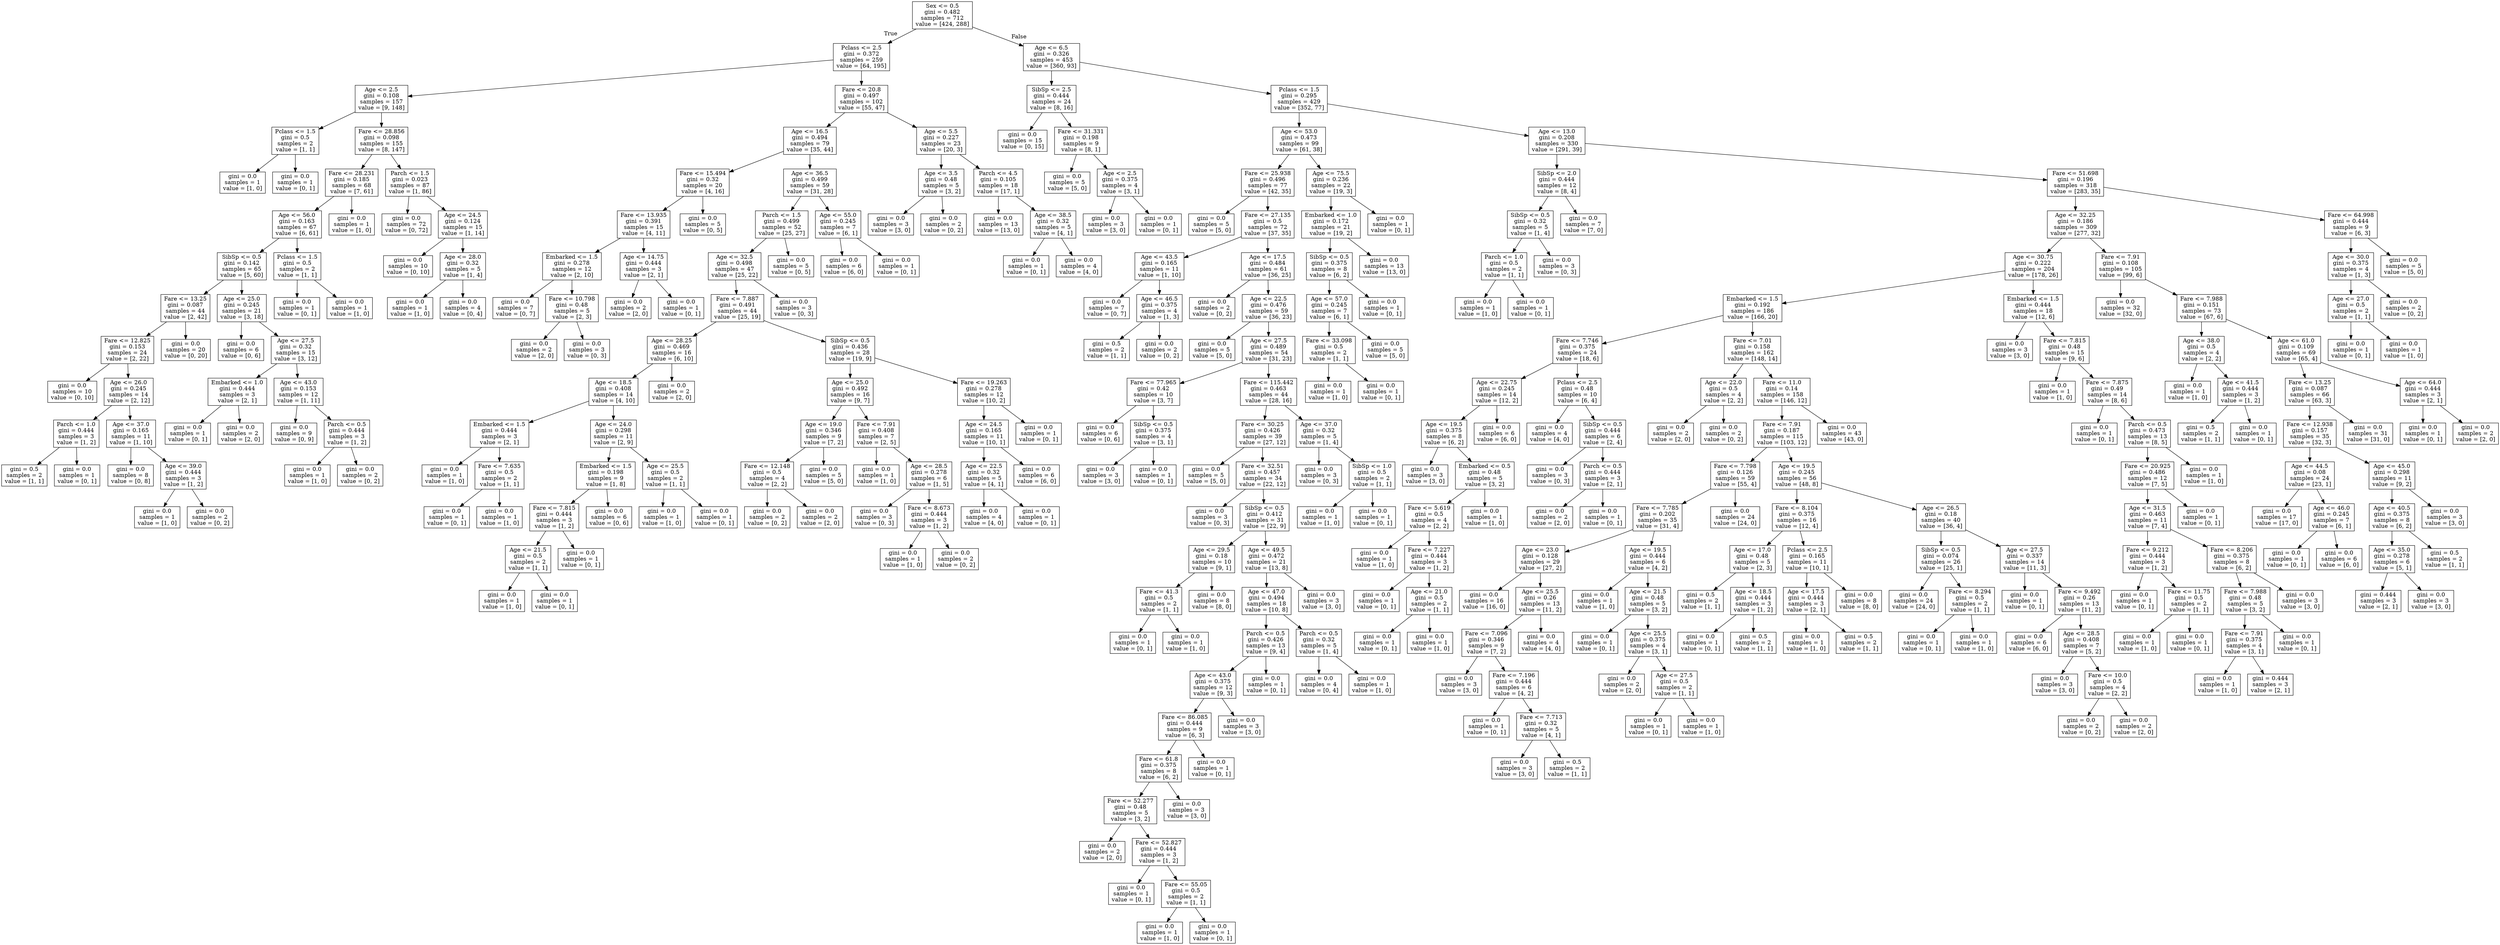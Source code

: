 digraph Tree {
node [shape=box] ;
0 [label="Sex <= 0.5\ngini = 0.482\nsamples = 712\nvalue = [424, 288]"] ;
1 [label="Pclass <= 2.5\ngini = 0.372\nsamples = 259\nvalue = [64, 195]"] ;
0 -> 1 [labeldistance=2.5, labelangle=45, headlabel="True"] ;
2 [label="Age <= 2.5\ngini = 0.108\nsamples = 157\nvalue = [9, 148]"] ;
1 -> 2 ;
3 [label="Pclass <= 1.5\ngini = 0.5\nsamples = 2\nvalue = [1, 1]"] ;
2 -> 3 ;
4 [label="gini = 0.0\nsamples = 1\nvalue = [1, 0]"] ;
3 -> 4 ;
5 [label="gini = 0.0\nsamples = 1\nvalue = [0, 1]"] ;
3 -> 5 ;
6 [label="Fare <= 28.856\ngini = 0.098\nsamples = 155\nvalue = [8, 147]"] ;
2 -> 6 ;
7 [label="Fare <= 28.231\ngini = 0.185\nsamples = 68\nvalue = [7, 61]"] ;
6 -> 7 ;
8 [label="Age <= 56.0\ngini = 0.163\nsamples = 67\nvalue = [6, 61]"] ;
7 -> 8 ;
9 [label="SibSp <= 0.5\ngini = 0.142\nsamples = 65\nvalue = [5, 60]"] ;
8 -> 9 ;
10 [label="Fare <= 13.25\ngini = 0.087\nsamples = 44\nvalue = [2, 42]"] ;
9 -> 10 ;
11 [label="Fare <= 12.825\ngini = 0.153\nsamples = 24\nvalue = [2, 22]"] ;
10 -> 11 ;
12 [label="gini = 0.0\nsamples = 10\nvalue = [0, 10]"] ;
11 -> 12 ;
13 [label="Age <= 26.0\ngini = 0.245\nsamples = 14\nvalue = [2, 12]"] ;
11 -> 13 ;
14 [label="Parch <= 1.0\ngini = 0.444\nsamples = 3\nvalue = [1, 2]"] ;
13 -> 14 ;
15 [label="gini = 0.5\nsamples = 2\nvalue = [1, 1]"] ;
14 -> 15 ;
16 [label="gini = 0.0\nsamples = 1\nvalue = [0, 1]"] ;
14 -> 16 ;
17 [label="Age <= 37.0\ngini = 0.165\nsamples = 11\nvalue = [1, 10]"] ;
13 -> 17 ;
18 [label="gini = 0.0\nsamples = 8\nvalue = [0, 8]"] ;
17 -> 18 ;
19 [label="Age <= 39.0\ngini = 0.444\nsamples = 3\nvalue = [1, 2]"] ;
17 -> 19 ;
20 [label="gini = 0.0\nsamples = 1\nvalue = [1, 0]"] ;
19 -> 20 ;
21 [label="gini = 0.0\nsamples = 2\nvalue = [0, 2]"] ;
19 -> 21 ;
22 [label="gini = 0.0\nsamples = 20\nvalue = [0, 20]"] ;
10 -> 22 ;
23 [label="Age <= 25.0\ngini = 0.245\nsamples = 21\nvalue = [3, 18]"] ;
9 -> 23 ;
24 [label="gini = 0.0\nsamples = 6\nvalue = [0, 6]"] ;
23 -> 24 ;
25 [label="Age <= 27.5\ngini = 0.32\nsamples = 15\nvalue = [3, 12]"] ;
23 -> 25 ;
26 [label="Embarked <= 1.0\ngini = 0.444\nsamples = 3\nvalue = [2, 1]"] ;
25 -> 26 ;
27 [label="gini = 0.0\nsamples = 1\nvalue = [0, 1]"] ;
26 -> 27 ;
28 [label="gini = 0.0\nsamples = 2\nvalue = [2, 0]"] ;
26 -> 28 ;
29 [label="Age <= 43.0\ngini = 0.153\nsamples = 12\nvalue = [1, 11]"] ;
25 -> 29 ;
30 [label="gini = 0.0\nsamples = 9\nvalue = [0, 9]"] ;
29 -> 30 ;
31 [label="Parch <= 0.5\ngini = 0.444\nsamples = 3\nvalue = [1, 2]"] ;
29 -> 31 ;
32 [label="gini = 0.0\nsamples = 1\nvalue = [1, 0]"] ;
31 -> 32 ;
33 [label="gini = 0.0\nsamples = 2\nvalue = [0, 2]"] ;
31 -> 33 ;
34 [label="Pclass <= 1.5\ngini = 0.5\nsamples = 2\nvalue = [1, 1]"] ;
8 -> 34 ;
35 [label="gini = 0.0\nsamples = 1\nvalue = [0, 1]"] ;
34 -> 35 ;
36 [label="gini = 0.0\nsamples = 1\nvalue = [1, 0]"] ;
34 -> 36 ;
37 [label="gini = 0.0\nsamples = 1\nvalue = [1, 0]"] ;
7 -> 37 ;
38 [label="Parch <= 1.5\ngini = 0.023\nsamples = 87\nvalue = [1, 86]"] ;
6 -> 38 ;
39 [label="gini = 0.0\nsamples = 72\nvalue = [0, 72]"] ;
38 -> 39 ;
40 [label="Age <= 24.5\ngini = 0.124\nsamples = 15\nvalue = [1, 14]"] ;
38 -> 40 ;
41 [label="gini = 0.0\nsamples = 10\nvalue = [0, 10]"] ;
40 -> 41 ;
42 [label="Age <= 28.0\ngini = 0.32\nsamples = 5\nvalue = [1, 4]"] ;
40 -> 42 ;
43 [label="gini = 0.0\nsamples = 1\nvalue = [1, 0]"] ;
42 -> 43 ;
44 [label="gini = 0.0\nsamples = 4\nvalue = [0, 4]"] ;
42 -> 44 ;
45 [label="Fare <= 20.8\ngini = 0.497\nsamples = 102\nvalue = [55, 47]"] ;
1 -> 45 ;
46 [label="Age <= 16.5\ngini = 0.494\nsamples = 79\nvalue = [35, 44]"] ;
45 -> 46 ;
47 [label="Fare <= 15.494\ngini = 0.32\nsamples = 20\nvalue = [4, 16]"] ;
46 -> 47 ;
48 [label="Fare <= 13.935\ngini = 0.391\nsamples = 15\nvalue = [4, 11]"] ;
47 -> 48 ;
49 [label="Embarked <= 1.5\ngini = 0.278\nsamples = 12\nvalue = [2, 10]"] ;
48 -> 49 ;
50 [label="gini = 0.0\nsamples = 7\nvalue = [0, 7]"] ;
49 -> 50 ;
51 [label="Fare <= 10.798\ngini = 0.48\nsamples = 5\nvalue = [2, 3]"] ;
49 -> 51 ;
52 [label="gini = 0.0\nsamples = 2\nvalue = [2, 0]"] ;
51 -> 52 ;
53 [label="gini = 0.0\nsamples = 3\nvalue = [0, 3]"] ;
51 -> 53 ;
54 [label="Age <= 14.75\ngini = 0.444\nsamples = 3\nvalue = [2, 1]"] ;
48 -> 54 ;
55 [label="gini = 0.0\nsamples = 2\nvalue = [2, 0]"] ;
54 -> 55 ;
56 [label="gini = 0.0\nsamples = 1\nvalue = [0, 1]"] ;
54 -> 56 ;
57 [label="gini = 0.0\nsamples = 5\nvalue = [0, 5]"] ;
47 -> 57 ;
58 [label="Age <= 36.5\ngini = 0.499\nsamples = 59\nvalue = [31, 28]"] ;
46 -> 58 ;
59 [label="Parch <= 1.5\ngini = 0.499\nsamples = 52\nvalue = [25, 27]"] ;
58 -> 59 ;
60 [label="Age <= 32.5\ngini = 0.498\nsamples = 47\nvalue = [25, 22]"] ;
59 -> 60 ;
61 [label="Fare <= 7.887\ngini = 0.491\nsamples = 44\nvalue = [25, 19]"] ;
60 -> 61 ;
62 [label="Age <= 28.25\ngini = 0.469\nsamples = 16\nvalue = [6, 10]"] ;
61 -> 62 ;
63 [label="Age <= 18.5\ngini = 0.408\nsamples = 14\nvalue = [4, 10]"] ;
62 -> 63 ;
64 [label="Embarked <= 1.5\ngini = 0.444\nsamples = 3\nvalue = [2, 1]"] ;
63 -> 64 ;
65 [label="gini = 0.0\nsamples = 1\nvalue = [1, 0]"] ;
64 -> 65 ;
66 [label="Fare <= 7.635\ngini = 0.5\nsamples = 2\nvalue = [1, 1]"] ;
64 -> 66 ;
67 [label="gini = 0.0\nsamples = 1\nvalue = [0, 1]"] ;
66 -> 67 ;
68 [label="gini = 0.0\nsamples = 1\nvalue = [1, 0]"] ;
66 -> 68 ;
69 [label="Age <= 24.0\ngini = 0.298\nsamples = 11\nvalue = [2, 9]"] ;
63 -> 69 ;
70 [label="Embarked <= 1.5\ngini = 0.198\nsamples = 9\nvalue = [1, 8]"] ;
69 -> 70 ;
71 [label="Fare <= 7.815\ngini = 0.444\nsamples = 3\nvalue = [1, 2]"] ;
70 -> 71 ;
72 [label="Age <= 21.5\ngini = 0.5\nsamples = 2\nvalue = [1, 1]"] ;
71 -> 72 ;
73 [label="gini = 0.0\nsamples = 1\nvalue = [1, 0]"] ;
72 -> 73 ;
74 [label="gini = 0.0\nsamples = 1\nvalue = [0, 1]"] ;
72 -> 74 ;
75 [label="gini = 0.0\nsamples = 1\nvalue = [0, 1]"] ;
71 -> 75 ;
76 [label="gini = 0.0\nsamples = 6\nvalue = [0, 6]"] ;
70 -> 76 ;
77 [label="Age <= 25.5\ngini = 0.5\nsamples = 2\nvalue = [1, 1]"] ;
69 -> 77 ;
78 [label="gini = 0.0\nsamples = 1\nvalue = [1, 0]"] ;
77 -> 78 ;
79 [label="gini = 0.0\nsamples = 1\nvalue = [0, 1]"] ;
77 -> 79 ;
80 [label="gini = 0.0\nsamples = 2\nvalue = [2, 0]"] ;
62 -> 80 ;
81 [label="SibSp <= 0.5\ngini = 0.436\nsamples = 28\nvalue = [19, 9]"] ;
61 -> 81 ;
82 [label="Age <= 25.0\ngini = 0.492\nsamples = 16\nvalue = [9, 7]"] ;
81 -> 82 ;
83 [label="Age <= 19.0\ngini = 0.346\nsamples = 9\nvalue = [7, 2]"] ;
82 -> 83 ;
84 [label="Fare <= 12.148\ngini = 0.5\nsamples = 4\nvalue = [2, 2]"] ;
83 -> 84 ;
85 [label="gini = 0.0\nsamples = 2\nvalue = [0, 2]"] ;
84 -> 85 ;
86 [label="gini = 0.0\nsamples = 2\nvalue = [2, 0]"] ;
84 -> 86 ;
87 [label="gini = 0.0\nsamples = 5\nvalue = [5, 0]"] ;
83 -> 87 ;
88 [label="Fare <= 7.91\ngini = 0.408\nsamples = 7\nvalue = [2, 5]"] ;
82 -> 88 ;
89 [label="gini = 0.0\nsamples = 1\nvalue = [1, 0]"] ;
88 -> 89 ;
90 [label="Age <= 28.5\ngini = 0.278\nsamples = 6\nvalue = [1, 5]"] ;
88 -> 90 ;
91 [label="gini = 0.0\nsamples = 3\nvalue = [0, 3]"] ;
90 -> 91 ;
92 [label="Fare <= 8.673\ngini = 0.444\nsamples = 3\nvalue = [1, 2]"] ;
90 -> 92 ;
93 [label="gini = 0.0\nsamples = 1\nvalue = [1, 0]"] ;
92 -> 93 ;
94 [label="gini = 0.0\nsamples = 2\nvalue = [0, 2]"] ;
92 -> 94 ;
95 [label="Fare <= 19.263\ngini = 0.278\nsamples = 12\nvalue = [10, 2]"] ;
81 -> 95 ;
96 [label="Age <= 24.5\ngini = 0.165\nsamples = 11\nvalue = [10, 1]"] ;
95 -> 96 ;
97 [label="Age <= 22.5\ngini = 0.32\nsamples = 5\nvalue = [4, 1]"] ;
96 -> 97 ;
98 [label="gini = 0.0\nsamples = 4\nvalue = [4, 0]"] ;
97 -> 98 ;
99 [label="gini = 0.0\nsamples = 1\nvalue = [0, 1]"] ;
97 -> 99 ;
100 [label="gini = 0.0\nsamples = 6\nvalue = [6, 0]"] ;
96 -> 100 ;
101 [label="gini = 0.0\nsamples = 1\nvalue = [0, 1]"] ;
95 -> 101 ;
102 [label="gini = 0.0\nsamples = 3\nvalue = [0, 3]"] ;
60 -> 102 ;
103 [label="gini = 0.0\nsamples = 5\nvalue = [0, 5]"] ;
59 -> 103 ;
104 [label="Age <= 55.0\ngini = 0.245\nsamples = 7\nvalue = [6, 1]"] ;
58 -> 104 ;
105 [label="gini = 0.0\nsamples = 6\nvalue = [6, 0]"] ;
104 -> 105 ;
106 [label="gini = 0.0\nsamples = 1\nvalue = [0, 1]"] ;
104 -> 106 ;
107 [label="Age <= 5.5\ngini = 0.227\nsamples = 23\nvalue = [20, 3]"] ;
45 -> 107 ;
108 [label="Age <= 3.5\ngini = 0.48\nsamples = 5\nvalue = [3, 2]"] ;
107 -> 108 ;
109 [label="gini = 0.0\nsamples = 3\nvalue = [3, 0]"] ;
108 -> 109 ;
110 [label="gini = 0.0\nsamples = 2\nvalue = [0, 2]"] ;
108 -> 110 ;
111 [label="Parch <= 4.5\ngini = 0.105\nsamples = 18\nvalue = [17, 1]"] ;
107 -> 111 ;
112 [label="gini = 0.0\nsamples = 13\nvalue = [13, 0]"] ;
111 -> 112 ;
113 [label="Age <= 38.5\ngini = 0.32\nsamples = 5\nvalue = [4, 1]"] ;
111 -> 113 ;
114 [label="gini = 0.0\nsamples = 1\nvalue = [0, 1]"] ;
113 -> 114 ;
115 [label="gini = 0.0\nsamples = 4\nvalue = [4, 0]"] ;
113 -> 115 ;
116 [label="Age <= 6.5\ngini = 0.326\nsamples = 453\nvalue = [360, 93]"] ;
0 -> 116 [labeldistance=2.5, labelangle=-45, headlabel="False"] ;
117 [label="SibSp <= 2.5\ngini = 0.444\nsamples = 24\nvalue = [8, 16]"] ;
116 -> 117 ;
118 [label="gini = 0.0\nsamples = 15\nvalue = [0, 15]"] ;
117 -> 118 ;
119 [label="Fare <= 31.331\ngini = 0.198\nsamples = 9\nvalue = [8, 1]"] ;
117 -> 119 ;
120 [label="gini = 0.0\nsamples = 5\nvalue = [5, 0]"] ;
119 -> 120 ;
121 [label="Age <= 2.5\ngini = 0.375\nsamples = 4\nvalue = [3, 1]"] ;
119 -> 121 ;
122 [label="gini = 0.0\nsamples = 3\nvalue = [3, 0]"] ;
121 -> 122 ;
123 [label="gini = 0.0\nsamples = 1\nvalue = [0, 1]"] ;
121 -> 123 ;
124 [label="Pclass <= 1.5\ngini = 0.295\nsamples = 429\nvalue = [352, 77]"] ;
116 -> 124 ;
125 [label="Age <= 53.0\ngini = 0.473\nsamples = 99\nvalue = [61, 38]"] ;
124 -> 125 ;
126 [label="Fare <= 25.938\ngini = 0.496\nsamples = 77\nvalue = [42, 35]"] ;
125 -> 126 ;
127 [label="gini = 0.0\nsamples = 5\nvalue = [5, 0]"] ;
126 -> 127 ;
128 [label="Fare <= 27.135\ngini = 0.5\nsamples = 72\nvalue = [37, 35]"] ;
126 -> 128 ;
129 [label="Age <= 43.5\ngini = 0.165\nsamples = 11\nvalue = [1, 10]"] ;
128 -> 129 ;
130 [label="gini = 0.0\nsamples = 7\nvalue = [0, 7]"] ;
129 -> 130 ;
131 [label="Age <= 46.5\ngini = 0.375\nsamples = 4\nvalue = [1, 3]"] ;
129 -> 131 ;
132 [label="gini = 0.5\nsamples = 2\nvalue = [1, 1]"] ;
131 -> 132 ;
133 [label="gini = 0.0\nsamples = 2\nvalue = [0, 2]"] ;
131 -> 133 ;
134 [label="Age <= 17.5\ngini = 0.484\nsamples = 61\nvalue = [36, 25]"] ;
128 -> 134 ;
135 [label="gini = 0.0\nsamples = 2\nvalue = [0, 2]"] ;
134 -> 135 ;
136 [label="Age <= 22.5\ngini = 0.476\nsamples = 59\nvalue = [36, 23]"] ;
134 -> 136 ;
137 [label="gini = 0.0\nsamples = 5\nvalue = [5, 0]"] ;
136 -> 137 ;
138 [label="Age <= 27.5\ngini = 0.489\nsamples = 54\nvalue = [31, 23]"] ;
136 -> 138 ;
139 [label="Fare <= 77.965\ngini = 0.42\nsamples = 10\nvalue = [3, 7]"] ;
138 -> 139 ;
140 [label="gini = 0.0\nsamples = 6\nvalue = [0, 6]"] ;
139 -> 140 ;
141 [label="SibSp <= 0.5\ngini = 0.375\nsamples = 4\nvalue = [3, 1]"] ;
139 -> 141 ;
142 [label="gini = 0.0\nsamples = 3\nvalue = [3, 0]"] ;
141 -> 142 ;
143 [label="gini = 0.0\nsamples = 1\nvalue = [0, 1]"] ;
141 -> 143 ;
144 [label="Fare <= 115.442\ngini = 0.463\nsamples = 44\nvalue = [28, 16]"] ;
138 -> 144 ;
145 [label="Fare <= 30.25\ngini = 0.426\nsamples = 39\nvalue = [27, 12]"] ;
144 -> 145 ;
146 [label="gini = 0.0\nsamples = 5\nvalue = [5, 0]"] ;
145 -> 146 ;
147 [label="Fare <= 32.51\ngini = 0.457\nsamples = 34\nvalue = [22, 12]"] ;
145 -> 147 ;
148 [label="gini = 0.0\nsamples = 3\nvalue = [0, 3]"] ;
147 -> 148 ;
149 [label="SibSp <= 0.5\ngini = 0.412\nsamples = 31\nvalue = [22, 9]"] ;
147 -> 149 ;
150 [label="Age <= 29.5\ngini = 0.18\nsamples = 10\nvalue = [9, 1]"] ;
149 -> 150 ;
151 [label="Fare <= 41.3\ngini = 0.5\nsamples = 2\nvalue = [1, 1]"] ;
150 -> 151 ;
152 [label="gini = 0.0\nsamples = 1\nvalue = [0, 1]"] ;
151 -> 152 ;
153 [label="gini = 0.0\nsamples = 1\nvalue = [1, 0]"] ;
151 -> 153 ;
154 [label="gini = 0.0\nsamples = 8\nvalue = [8, 0]"] ;
150 -> 154 ;
155 [label="Age <= 49.5\ngini = 0.472\nsamples = 21\nvalue = [13, 8]"] ;
149 -> 155 ;
156 [label="Age <= 47.0\ngini = 0.494\nsamples = 18\nvalue = [10, 8]"] ;
155 -> 156 ;
157 [label="Parch <= 0.5\ngini = 0.426\nsamples = 13\nvalue = [9, 4]"] ;
156 -> 157 ;
158 [label="Age <= 43.0\ngini = 0.375\nsamples = 12\nvalue = [9, 3]"] ;
157 -> 158 ;
159 [label="Fare <= 86.085\ngini = 0.444\nsamples = 9\nvalue = [6, 3]"] ;
158 -> 159 ;
160 [label="Fare <= 61.8\ngini = 0.375\nsamples = 8\nvalue = [6, 2]"] ;
159 -> 160 ;
161 [label="Fare <= 52.277\ngini = 0.48\nsamples = 5\nvalue = [3, 2]"] ;
160 -> 161 ;
162 [label="gini = 0.0\nsamples = 2\nvalue = [2, 0]"] ;
161 -> 162 ;
163 [label="Fare <= 52.827\ngini = 0.444\nsamples = 3\nvalue = [1, 2]"] ;
161 -> 163 ;
164 [label="gini = 0.0\nsamples = 1\nvalue = [0, 1]"] ;
163 -> 164 ;
165 [label="Fare <= 55.05\ngini = 0.5\nsamples = 2\nvalue = [1, 1]"] ;
163 -> 165 ;
166 [label="gini = 0.0\nsamples = 1\nvalue = [1, 0]"] ;
165 -> 166 ;
167 [label="gini = 0.0\nsamples = 1\nvalue = [0, 1]"] ;
165 -> 167 ;
168 [label="gini = 0.0\nsamples = 3\nvalue = [3, 0]"] ;
160 -> 168 ;
169 [label="gini = 0.0\nsamples = 1\nvalue = [0, 1]"] ;
159 -> 169 ;
170 [label="gini = 0.0\nsamples = 3\nvalue = [3, 0]"] ;
158 -> 170 ;
171 [label="gini = 0.0\nsamples = 1\nvalue = [0, 1]"] ;
157 -> 171 ;
172 [label="Parch <= 0.5\ngini = 0.32\nsamples = 5\nvalue = [1, 4]"] ;
156 -> 172 ;
173 [label="gini = 0.0\nsamples = 4\nvalue = [0, 4]"] ;
172 -> 173 ;
174 [label="gini = 0.0\nsamples = 1\nvalue = [1, 0]"] ;
172 -> 174 ;
175 [label="gini = 0.0\nsamples = 3\nvalue = [3, 0]"] ;
155 -> 175 ;
176 [label="Age <= 37.0\ngini = 0.32\nsamples = 5\nvalue = [1, 4]"] ;
144 -> 176 ;
177 [label="gini = 0.0\nsamples = 3\nvalue = [0, 3]"] ;
176 -> 177 ;
178 [label="SibSp <= 1.0\ngini = 0.5\nsamples = 2\nvalue = [1, 1]"] ;
176 -> 178 ;
179 [label="gini = 0.0\nsamples = 1\nvalue = [1, 0]"] ;
178 -> 179 ;
180 [label="gini = 0.0\nsamples = 1\nvalue = [0, 1]"] ;
178 -> 180 ;
181 [label="Age <= 75.5\ngini = 0.236\nsamples = 22\nvalue = [19, 3]"] ;
125 -> 181 ;
182 [label="Embarked <= 1.0\ngini = 0.172\nsamples = 21\nvalue = [19, 2]"] ;
181 -> 182 ;
183 [label="SibSp <= 0.5\ngini = 0.375\nsamples = 8\nvalue = [6, 2]"] ;
182 -> 183 ;
184 [label="Age <= 57.0\ngini = 0.245\nsamples = 7\nvalue = [6, 1]"] ;
183 -> 184 ;
185 [label="Fare <= 33.098\ngini = 0.5\nsamples = 2\nvalue = [1, 1]"] ;
184 -> 185 ;
186 [label="gini = 0.0\nsamples = 1\nvalue = [1, 0]"] ;
185 -> 186 ;
187 [label="gini = 0.0\nsamples = 1\nvalue = [0, 1]"] ;
185 -> 187 ;
188 [label="gini = 0.0\nsamples = 5\nvalue = [5, 0]"] ;
184 -> 188 ;
189 [label="gini = 0.0\nsamples = 1\nvalue = [0, 1]"] ;
183 -> 189 ;
190 [label="gini = 0.0\nsamples = 13\nvalue = [13, 0]"] ;
182 -> 190 ;
191 [label="gini = 0.0\nsamples = 1\nvalue = [0, 1]"] ;
181 -> 191 ;
192 [label="Age <= 13.0\ngini = 0.208\nsamples = 330\nvalue = [291, 39]"] ;
124 -> 192 ;
193 [label="SibSp <= 2.0\ngini = 0.444\nsamples = 12\nvalue = [8, 4]"] ;
192 -> 193 ;
194 [label="SibSp <= 0.5\ngini = 0.32\nsamples = 5\nvalue = [1, 4]"] ;
193 -> 194 ;
195 [label="Parch <= 1.0\ngini = 0.5\nsamples = 2\nvalue = [1, 1]"] ;
194 -> 195 ;
196 [label="gini = 0.0\nsamples = 1\nvalue = [1, 0]"] ;
195 -> 196 ;
197 [label="gini = 0.0\nsamples = 1\nvalue = [0, 1]"] ;
195 -> 197 ;
198 [label="gini = 0.0\nsamples = 3\nvalue = [0, 3]"] ;
194 -> 198 ;
199 [label="gini = 0.0\nsamples = 7\nvalue = [7, 0]"] ;
193 -> 199 ;
200 [label="Fare <= 51.698\ngini = 0.196\nsamples = 318\nvalue = [283, 35]"] ;
192 -> 200 ;
201 [label="Age <= 32.25\ngini = 0.186\nsamples = 309\nvalue = [277, 32]"] ;
200 -> 201 ;
202 [label="Age <= 30.75\ngini = 0.222\nsamples = 204\nvalue = [178, 26]"] ;
201 -> 202 ;
203 [label="Embarked <= 1.5\ngini = 0.192\nsamples = 186\nvalue = [166, 20]"] ;
202 -> 203 ;
204 [label="Fare <= 7.746\ngini = 0.375\nsamples = 24\nvalue = [18, 6]"] ;
203 -> 204 ;
205 [label="Age <= 22.75\ngini = 0.245\nsamples = 14\nvalue = [12, 2]"] ;
204 -> 205 ;
206 [label="Age <= 19.5\ngini = 0.375\nsamples = 8\nvalue = [6, 2]"] ;
205 -> 206 ;
207 [label="gini = 0.0\nsamples = 3\nvalue = [3, 0]"] ;
206 -> 207 ;
208 [label="Embarked <= 0.5\ngini = 0.48\nsamples = 5\nvalue = [3, 2]"] ;
206 -> 208 ;
209 [label="Fare <= 5.619\ngini = 0.5\nsamples = 4\nvalue = [2, 2]"] ;
208 -> 209 ;
210 [label="gini = 0.0\nsamples = 1\nvalue = [1, 0]"] ;
209 -> 210 ;
211 [label="Fare <= 7.227\ngini = 0.444\nsamples = 3\nvalue = [1, 2]"] ;
209 -> 211 ;
212 [label="gini = 0.0\nsamples = 1\nvalue = [0, 1]"] ;
211 -> 212 ;
213 [label="Age <= 21.0\ngini = 0.5\nsamples = 2\nvalue = [1, 1]"] ;
211 -> 213 ;
214 [label="gini = 0.0\nsamples = 1\nvalue = [0, 1]"] ;
213 -> 214 ;
215 [label="gini = 0.0\nsamples = 1\nvalue = [1, 0]"] ;
213 -> 215 ;
216 [label="gini = 0.0\nsamples = 1\nvalue = [1, 0]"] ;
208 -> 216 ;
217 [label="gini = 0.0\nsamples = 6\nvalue = [6, 0]"] ;
205 -> 217 ;
218 [label="Pclass <= 2.5\ngini = 0.48\nsamples = 10\nvalue = [6, 4]"] ;
204 -> 218 ;
219 [label="gini = 0.0\nsamples = 4\nvalue = [4, 0]"] ;
218 -> 219 ;
220 [label="SibSp <= 0.5\ngini = 0.444\nsamples = 6\nvalue = [2, 4]"] ;
218 -> 220 ;
221 [label="gini = 0.0\nsamples = 3\nvalue = [0, 3]"] ;
220 -> 221 ;
222 [label="Parch <= 0.5\ngini = 0.444\nsamples = 3\nvalue = [2, 1]"] ;
220 -> 222 ;
223 [label="gini = 0.0\nsamples = 2\nvalue = [2, 0]"] ;
222 -> 223 ;
224 [label="gini = 0.0\nsamples = 1\nvalue = [0, 1]"] ;
222 -> 224 ;
225 [label="Fare <= 7.01\ngini = 0.158\nsamples = 162\nvalue = [148, 14]"] ;
203 -> 225 ;
226 [label="Age <= 22.0\ngini = 0.5\nsamples = 4\nvalue = [2, 2]"] ;
225 -> 226 ;
227 [label="gini = 0.0\nsamples = 2\nvalue = [2, 0]"] ;
226 -> 227 ;
228 [label="gini = 0.0\nsamples = 2\nvalue = [0, 2]"] ;
226 -> 228 ;
229 [label="Fare <= 11.0\ngini = 0.14\nsamples = 158\nvalue = [146, 12]"] ;
225 -> 229 ;
230 [label="Fare <= 7.91\ngini = 0.187\nsamples = 115\nvalue = [103, 12]"] ;
229 -> 230 ;
231 [label="Fare <= 7.798\ngini = 0.126\nsamples = 59\nvalue = [55, 4]"] ;
230 -> 231 ;
232 [label="Fare <= 7.785\ngini = 0.202\nsamples = 35\nvalue = [31, 4]"] ;
231 -> 232 ;
233 [label="Age <= 23.0\ngini = 0.128\nsamples = 29\nvalue = [27, 2]"] ;
232 -> 233 ;
234 [label="gini = 0.0\nsamples = 16\nvalue = [16, 0]"] ;
233 -> 234 ;
235 [label="Age <= 25.5\ngini = 0.26\nsamples = 13\nvalue = [11, 2]"] ;
233 -> 235 ;
236 [label="Fare <= 7.096\ngini = 0.346\nsamples = 9\nvalue = [7, 2]"] ;
235 -> 236 ;
237 [label="gini = 0.0\nsamples = 3\nvalue = [3, 0]"] ;
236 -> 237 ;
238 [label="Fare <= 7.196\ngini = 0.444\nsamples = 6\nvalue = [4, 2]"] ;
236 -> 238 ;
239 [label="gini = 0.0\nsamples = 1\nvalue = [0, 1]"] ;
238 -> 239 ;
240 [label="Fare <= 7.713\ngini = 0.32\nsamples = 5\nvalue = [4, 1]"] ;
238 -> 240 ;
241 [label="gini = 0.0\nsamples = 3\nvalue = [3, 0]"] ;
240 -> 241 ;
242 [label="gini = 0.5\nsamples = 2\nvalue = [1, 1]"] ;
240 -> 242 ;
243 [label="gini = 0.0\nsamples = 4\nvalue = [4, 0]"] ;
235 -> 243 ;
244 [label="Age <= 19.5\ngini = 0.444\nsamples = 6\nvalue = [4, 2]"] ;
232 -> 244 ;
245 [label="gini = 0.0\nsamples = 1\nvalue = [1, 0]"] ;
244 -> 245 ;
246 [label="Age <= 21.5\ngini = 0.48\nsamples = 5\nvalue = [3, 2]"] ;
244 -> 246 ;
247 [label="gini = 0.0\nsamples = 1\nvalue = [0, 1]"] ;
246 -> 247 ;
248 [label="Age <= 25.5\ngini = 0.375\nsamples = 4\nvalue = [3, 1]"] ;
246 -> 248 ;
249 [label="gini = 0.0\nsamples = 2\nvalue = [2, 0]"] ;
248 -> 249 ;
250 [label="Age <= 27.5\ngini = 0.5\nsamples = 2\nvalue = [1, 1]"] ;
248 -> 250 ;
251 [label="gini = 0.0\nsamples = 1\nvalue = [0, 1]"] ;
250 -> 251 ;
252 [label="gini = 0.0\nsamples = 1\nvalue = [1, 0]"] ;
250 -> 252 ;
253 [label="gini = 0.0\nsamples = 24\nvalue = [24, 0]"] ;
231 -> 253 ;
254 [label="Age <= 19.5\ngini = 0.245\nsamples = 56\nvalue = [48, 8]"] ;
230 -> 254 ;
255 [label="Fare <= 8.104\ngini = 0.375\nsamples = 16\nvalue = [12, 4]"] ;
254 -> 255 ;
256 [label="Age <= 17.0\ngini = 0.48\nsamples = 5\nvalue = [2, 3]"] ;
255 -> 256 ;
257 [label="gini = 0.5\nsamples = 2\nvalue = [1, 1]"] ;
256 -> 257 ;
258 [label="Age <= 18.5\ngini = 0.444\nsamples = 3\nvalue = [1, 2]"] ;
256 -> 258 ;
259 [label="gini = 0.0\nsamples = 1\nvalue = [0, 1]"] ;
258 -> 259 ;
260 [label="gini = 0.5\nsamples = 2\nvalue = [1, 1]"] ;
258 -> 260 ;
261 [label="Pclass <= 2.5\ngini = 0.165\nsamples = 11\nvalue = [10, 1]"] ;
255 -> 261 ;
262 [label="Age <= 17.5\ngini = 0.444\nsamples = 3\nvalue = [2, 1]"] ;
261 -> 262 ;
263 [label="gini = 0.0\nsamples = 1\nvalue = [1, 0]"] ;
262 -> 263 ;
264 [label="gini = 0.5\nsamples = 2\nvalue = [1, 1]"] ;
262 -> 264 ;
265 [label="gini = 0.0\nsamples = 8\nvalue = [8, 0]"] ;
261 -> 265 ;
266 [label="Age <= 26.5\ngini = 0.18\nsamples = 40\nvalue = [36, 4]"] ;
254 -> 266 ;
267 [label="SibSp <= 0.5\ngini = 0.074\nsamples = 26\nvalue = [25, 1]"] ;
266 -> 267 ;
268 [label="gini = 0.0\nsamples = 24\nvalue = [24, 0]"] ;
267 -> 268 ;
269 [label="Fare <= 8.294\ngini = 0.5\nsamples = 2\nvalue = [1, 1]"] ;
267 -> 269 ;
270 [label="gini = 0.0\nsamples = 1\nvalue = [0, 1]"] ;
269 -> 270 ;
271 [label="gini = 0.0\nsamples = 1\nvalue = [1, 0]"] ;
269 -> 271 ;
272 [label="Age <= 27.5\ngini = 0.337\nsamples = 14\nvalue = [11, 3]"] ;
266 -> 272 ;
273 [label="gini = 0.0\nsamples = 1\nvalue = [0, 1]"] ;
272 -> 273 ;
274 [label="Fare <= 9.492\ngini = 0.26\nsamples = 13\nvalue = [11, 2]"] ;
272 -> 274 ;
275 [label="gini = 0.0\nsamples = 6\nvalue = [6, 0]"] ;
274 -> 275 ;
276 [label="Age <= 28.5\ngini = 0.408\nsamples = 7\nvalue = [5, 2]"] ;
274 -> 276 ;
277 [label="gini = 0.0\nsamples = 3\nvalue = [3, 0]"] ;
276 -> 277 ;
278 [label="Fare <= 10.0\ngini = 0.5\nsamples = 4\nvalue = [2, 2]"] ;
276 -> 278 ;
279 [label="gini = 0.0\nsamples = 2\nvalue = [0, 2]"] ;
278 -> 279 ;
280 [label="gini = 0.0\nsamples = 2\nvalue = [2, 0]"] ;
278 -> 280 ;
281 [label="gini = 0.0\nsamples = 43\nvalue = [43, 0]"] ;
229 -> 281 ;
282 [label="Embarked <= 1.5\ngini = 0.444\nsamples = 18\nvalue = [12, 6]"] ;
202 -> 282 ;
283 [label="gini = 0.0\nsamples = 3\nvalue = [3, 0]"] ;
282 -> 283 ;
284 [label="Fare <= 7.815\ngini = 0.48\nsamples = 15\nvalue = [9, 6]"] ;
282 -> 284 ;
285 [label="gini = 0.0\nsamples = 1\nvalue = [1, 0]"] ;
284 -> 285 ;
286 [label="Fare <= 7.875\ngini = 0.49\nsamples = 14\nvalue = [8, 6]"] ;
284 -> 286 ;
287 [label="gini = 0.0\nsamples = 1\nvalue = [0, 1]"] ;
286 -> 287 ;
288 [label="Parch <= 0.5\ngini = 0.473\nsamples = 13\nvalue = [8, 5]"] ;
286 -> 288 ;
289 [label="Fare <= 20.925\ngini = 0.486\nsamples = 12\nvalue = [7, 5]"] ;
288 -> 289 ;
290 [label="Age <= 31.5\ngini = 0.463\nsamples = 11\nvalue = [7, 4]"] ;
289 -> 290 ;
291 [label="Fare <= 9.212\ngini = 0.444\nsamples = 3\nvalue = [1, 2]"] ;
290 -> 291 ;
292 [label="gini = 0.0\nsamples = 1\nvalue = [0, 1]"] ;
291 -> 292 ;
293 [label="Fare <= 11.75\ngini = 0.5\nsamples = 2\nvalue = [1, 1]"] ;
291 -> 293 ;
294 [label="gini = 0.0\nsamples = 1\nvalue = [1, 0]"] ;
293 -> 294 ;
295 [label="gini = 0.0\nsamples = 1\nvalue = [0, 1]"] ;
293 -> 295 ;
296 [label="Fare <= 8.206\ngini = 0.375\nsamples = 8\nvalue = [6, 2]"] ;
290 -> 296 ;
297 [label="Fare <= 7.988\ngini = 0.48\nsamples = 5\nvalue = [3, 2]"] ;
296 -> 297 ;
298 [label="Fare <= 7.91\ngini = 0.375\nsamples = 4\nvalue = [3, 1]"] ;
297 -> 298 ;
299 [label="gini = 0.0\nsamples = 1\nvalue = [1, 0]"] ;
298 -> 299 ;
300 [label="gini = 0.444\nsamples = 3\nvalue = [2, 1]"] ;
298 -> 300 ;
301 [label="gini = 0.0\nsamples = 1\nvalue = [0, 1]"] ;
297 -> 301 ;
302 [label="gini = 0.0\nsamples = 3\nvalue = [3, 0]"] ;
296 -> 302 ;
303 [label="gini = 0.0\nsamples = 1\nvalue = [0, 1]"] ;
289 -> 303 ;
304 [label="gini = 0.0\nsamples = 1\nvalue = [1, 0]"] ;
288 -> 304 ;
305 [label="Fare <= 7.91\ngini = 0.108\nsamples = 105\nvalue = [99, 6]"] ;
201 -> 305 ;
306 [label="gini = 0.0\nsamples = 32\nvalue = [32, 0]"] ;
305 -> 306 ;
307 [label="Fare <= 7.988\ngini = 0.151\nsamples = 73\nvalue = [67, 6]"] ;
305 -> 307 ;
308 [label="Age <= 38.0\ngini = 0.5\nsamples = 4\nvalue = [2, 2]"] ;
307 -> 308 ;
309 [label="gini = 0.0\nsamples = 1\nvalue = [1, 0]"] ;
308 -> 309 ;
310 [label="Age <= 41.5\ngini = 0.444\nsamples = 3\nvalue = [1, 2]"] ;
308 -> 310 ;
311 [label="gini = 0.5\nsamples = 2\nvalue = [1, 1]"] ;
310 -> 311 ;
312 [label="gini = 0.0\nsamples = 1\nvalue = [0, 1]"] ;
310 -> 312 ;
313 [label="Age <= 61.0\ngini = 0.109\nsamples = 69\nvalue = [65, 4]"] ;
307 -> 313 ;
314 [label="Fare <= 13.25\ngini = 0.087\nsamples = 66\nvalue = [63, 3]"] ;
313 -> 314 ;
315 [label="Fare <= 12.938\ngini = 0.157\nsamples = 35\nvalue = [32, 3]"] ;
314 -> 315 ;
316 [label="Age <= 44.5\ngini = 0.08\nsamples = 24\nvalue = [23, 1]"] ;
315 -> 316 ;
317 [label="gini = 0.0\nsamples = 17\nvalue = [17, 0]"] ;
316 -> 317 ;
318 [label="Age <= 46.0\ngini = 0.245\nsamples = 7\nvalue = [6, 1]"] ;
316 -> 318 ;
319 [label="gini = 0.0\nsamples = 1\nvalue = [0, 1]"] ;
318 -> 319 ;
320 [label="gini = 0.0\nsamples = 6\nvalue = [6, 0]"] ;
318 -> 320 ;
321 [label="Age <= 45.0\ngini = 0.298\nsamples = 11\nvalue = [9, 2]"] ;
315 -> 321 ;
322 [label="Age <= 40.5\ngini = 0.375\nsamples = 8\nvalue = [6, 2]"] ;
321 -> 322 ;
323 [label="Age <= 35.0\ngini = 0.278\nsamples = 6\nvalue = [5, 1]"] ;
322 -> 323 ;
324 [label="gini = 0.444\nsamples = 3\nvalue = [2, 1]"] ;
323 -> 324 ;
325 [label="gini = 0.0\nsamples = 3\nvalue = [3, 0]"] ;
323 -> 325 ;
326 [label="gini = 0.5\nsamples = 2\nvalue = [1, 1]"] ;
322 -> 326 ;
327 [label="gini = 0.0\nsamples = 3\nvalue = [3, 0]"] ;
321 -> 327 ;
328 [label="gini = 0.0\nsamples = 31\nvalue = [31, 0]"] ;
314 -> 328 ;
329 [label="Age <= 64.0\ngini = 0.444\nsamples = 3\nvalue = [2, 1]"] ;
313 -> 329 ;
330 [label="gini = 0.0\nsamples = 1\nvalue = [0, 1]"] ;
329 -> 330 ;
331 [label="gini = 0.0\nsamples = 2\nvalue = [2, 0]"] ;
329 -> 331 ;
332 [label="Fare <= 64.998\ngini = 0.444\nsamples = 9\nvalue = [6, 3]"] ;
200 -> 332 ;
333 [label="Age <= 30.0\ngini = 0.375\nsamples = 4\nvalue = [1, 3]"] ;
332 -> 333 ;
334 [label="Age <= 27.0\ngini = 0.5\nsamples = 2\nvalue = [1, 1]"] ;
333 -> 334 ;
335 [label="gini = 0.0\nsamples = 1\nvalue = [0, 1]"] ;
334 -> 335 ;
336 [label="gini = 0.0\nsamples = 1\nvalue = [1, 0]"] ;
334 -> 336 ;
337 [label="gini = 0.0\nsamples = 2\nvalue = [0, 2]"] ;
333 -> 337 ;
338 [label="gini = 0.0\nsamples = 5\nvalue = [5, 0]"] ;
332 -> 338 ;
}